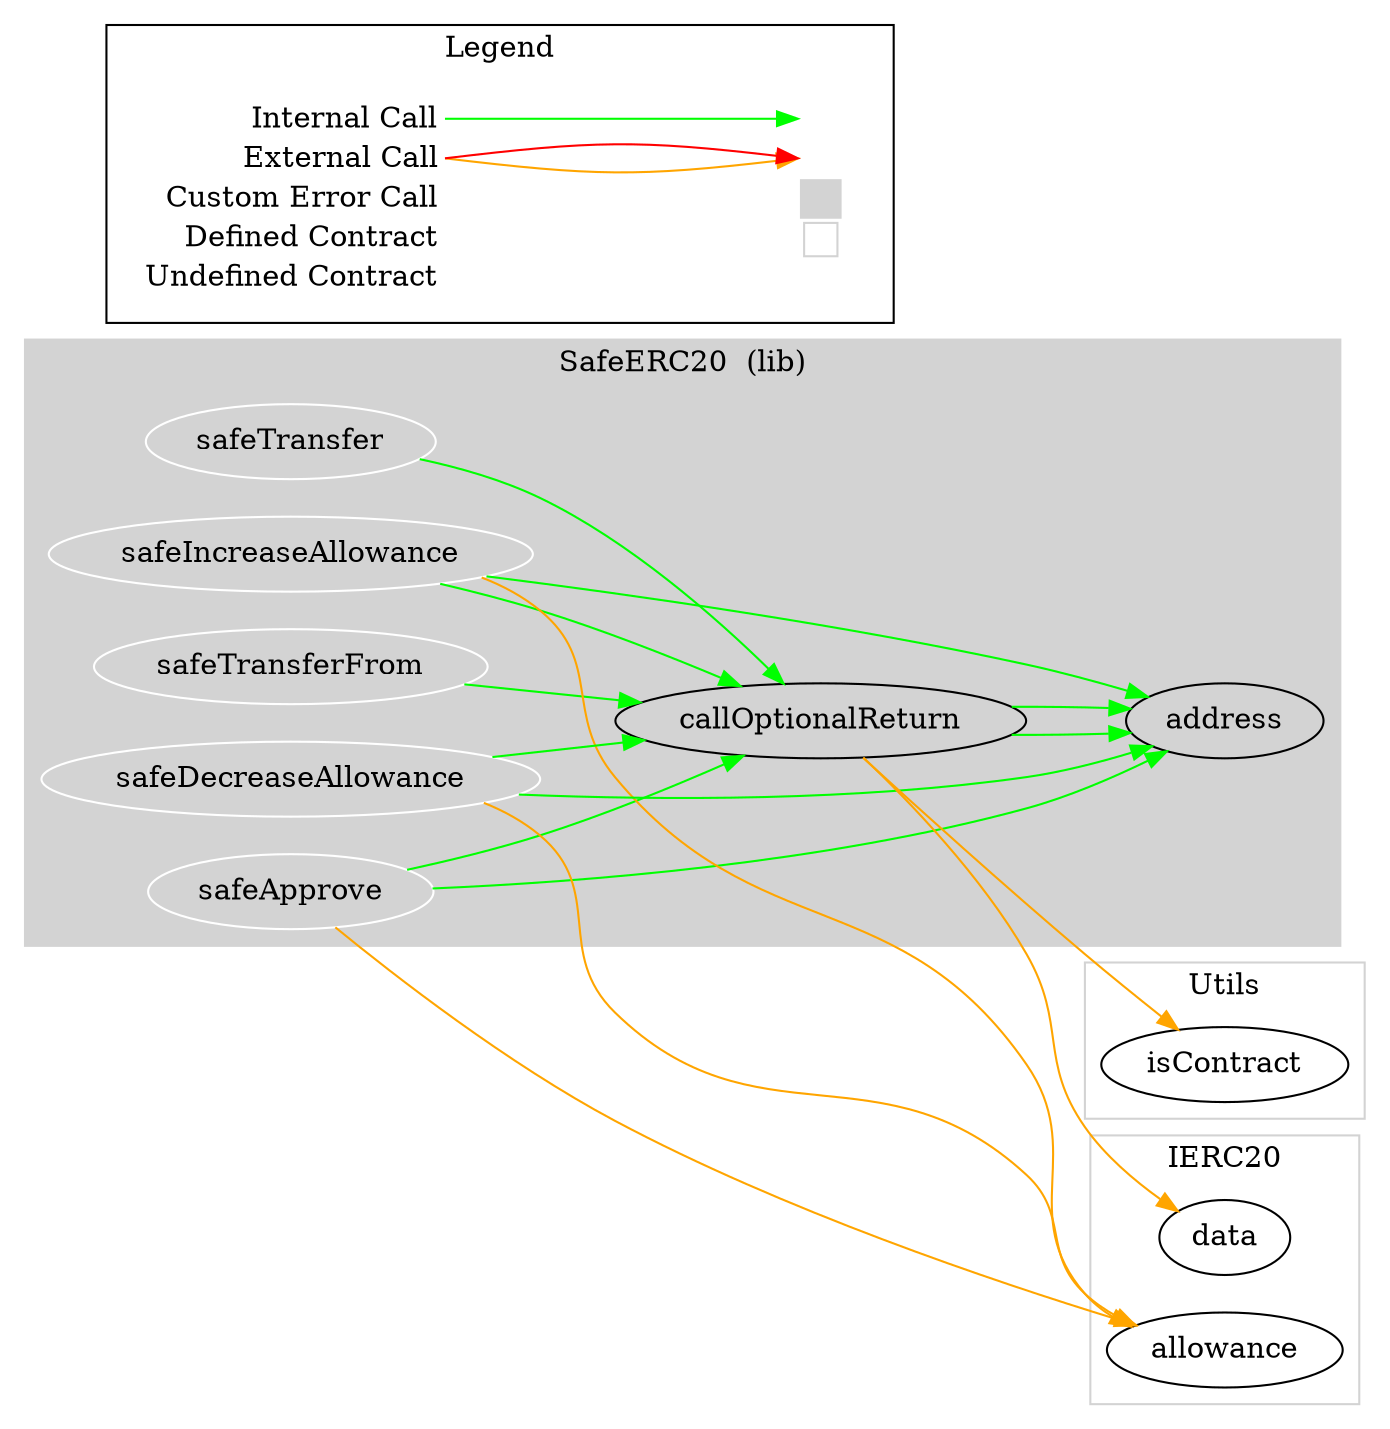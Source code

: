 digraph G {
  graph [ ratio = "auto", page = "100", compound =true ];
subgraph "clusterSafeERC20" {
  graph [ label = "SafeERC20  (lib)", color = "lightgray", style = "filled", bgcolor = "lightgray" ];
  "SafeERC20.safeTransfer" [ label = "safeTransfer", color = "white" ];
  "SafeERC20.safeTransferFrom" [ label = "safeTransferFrom", color = "white" ];
  "SafeERC20.safeApprove" [ label = "safeApprove", color = "white" ];
  "SafeERC20.safeIncreaseAllowance" [ label = "safeIncreaseAllowance", color = "white" ];
  "SafeERC20.safeDecreaseAllowance" [ label = "safeDecreaseAllowance", color = "white" ];
  "SafeERC20.callOptionalReturn" [ label = "callOptionalReturn" ];
  "SafeERC20.address" [ label = "address" ];
}

subgraph "clusterIERC20" {
  graph [ label = "IERC20", color = "lightgray" ];
  "IERC20.allowance" [ label = "allowance" ];
  "IERC20.data" [ label = "data" ];
}

subgraph "clusterUtils" {
  graph [ label = "Utils", color = "lightgray" ];
  "Utils.isContract" [ label = "isContract" ];
}

  "SafeERC20.safeTransfer";
  "SafeERC20.callOptionalReturn";
  "SafeERC20.safeTransferFrom";
  "SafeERC20.safeApprove";
  "IERC20.allowance";
  "SafeERC20.address";
  "SafeERC20.safeIncreaseAllowance";
  "SafeERC20.safeDecreaseAllowance";
  "Utils.isContract";
  "IERC20.data";
  "SafeERC20.safeTransfer" -> "SafeERC20.callOptionalReturn" [ color = "green" ];
  "SafeERC20.safeTransferFrom" -> "SafeERC20.callOptionalReturn" [ color = "green" ];
  "SafeERC20.safeApprove" -> "IERC20.allowance" [ color = "orange" ];
  "SafeERC20.safeApprove" -> "SafeERC20.address" [ color = "green" ];
  "SafeERC20.safeApprove" -> "SafeERC20.callOptionalReturn" [ color = "green" ];
  "SafeERC20.safeIncreaseAllowance" -> "IERC20.allowance" [ color = "orange" ];
  "SafeERC20.safeIncreaseAllowance" -> "SafeERC20.address" [ color = "green" ];
  "SafeERC20.safeIncreaseAllowance" -> "SafeERC20.callOptionalReturn" [ color = "green" ];
  "SafeERC20.safeDecreaseAllowance" -> "IERC20.allowance" [ color = "orange" ];
  "SafeERC20.safeDecreaseAllowance" -> "SafeERC20.address" [ color = "green" ];
  "SafeERC20.safeDecreaseAllowance" -> "SafeERC20.callOptionalReturn" [ color = "green" ];
  "SafeERC20.callOptionalReturn" -> "Utils.isContract" [ color = "orange" ];
  "SafeERC20.callOptionalReturn" -> "SafeERC20.address" [ color = "green" ];
  "SafeERC20.callOptionalReturn" -> "IERC20.data" [ color = "orange" ];
  "SafeERC20.callOptionalReturn" -> "SafeERC20.address" [ color = "green" ];


rankdir=LR
node [shape=plaintext]
subgraph cluster_01 { 
label = "Legend";
key [label=<<table border="0" cellpadding="2" cellspacing="0" cellborder="0">
  <tr><td align="right" port="i1">Internal Call</td></tr>
  <tr><td align="right" port="i2">External Call</td></tr>
  <tr><td align="right" port="i2">Custom Error Call</td></tr>
  <tr><td align="right" port="i3">Defined Contract</td></tr>
  <tr><td align="right" port="i4">Undefined Contract</td></tr>
  </table>>]
key2 [label=<<table border="0" cellpadding="2" cellspacing="0" cellborder="0">
  <tr><td port="i1">&nbsp;&nbsp;&nbsp;</td></tr>
  <tr><td port="i2">&nbsp;&nbsp;&nbsp;</td></tr>
  <tr><td port="i3" bgcolor="lightgray">&nbsp;&nbsp;&nbsp;</td></tr>
  <tr><td port="i4">
    <table border="1" cellborder="0" cellspacing="0" cellpadding="7" color="lightgray">
      <tr>
       <td></td>
      </tr>
     </table>
  </td></tr>
  </table>>]
key:i1:e -> key2:i1:w [color="green"]
key:i2:e -> key2:i2:w [color="orange"]
key:i2:e -> key2:i2:w [color="red"]
}
}


